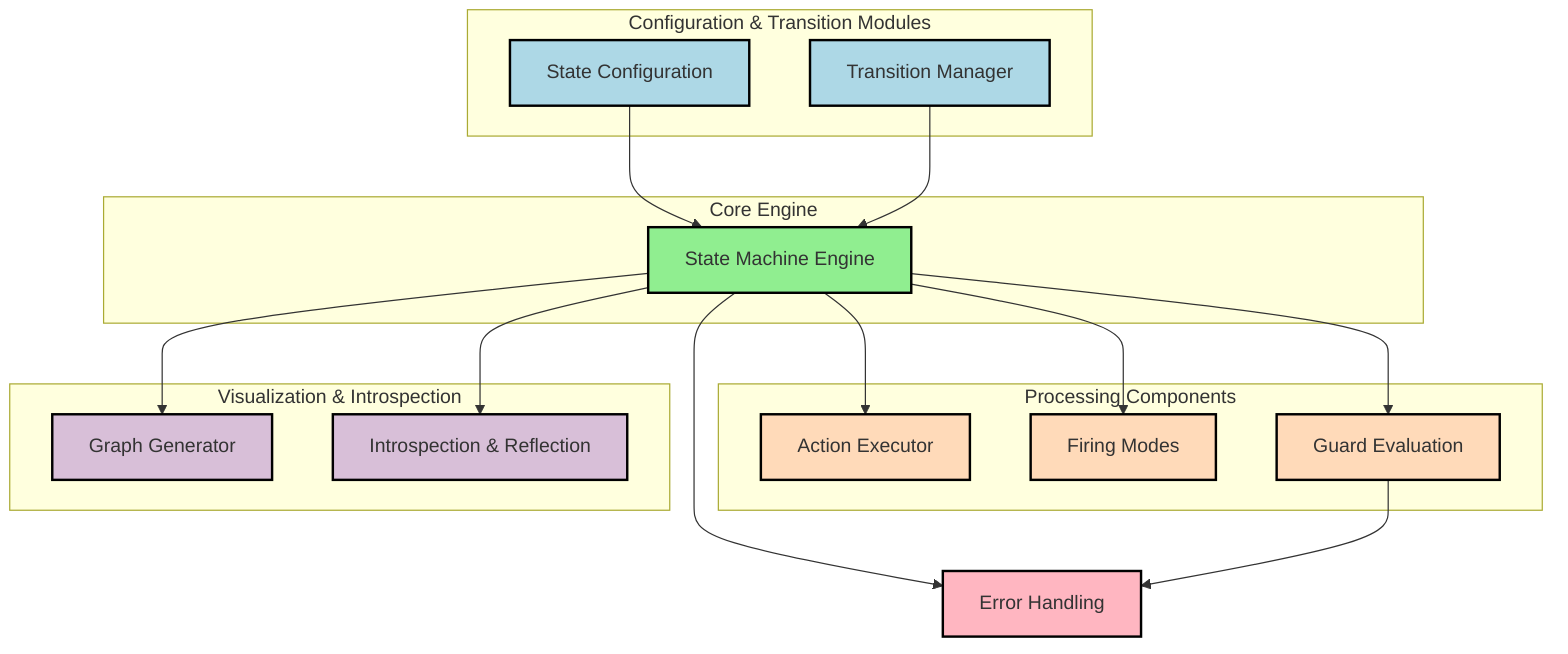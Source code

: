 graph TD
    subgraph "Configuration & Transition Modules"
        CFG["State Configuration"]:::config
        TRANS["Transition Manager"]:::config
    end

    subgraph "Core Engine"
        CORE["State Machine Engine"]:::core
    end

    subgraph "Processing Components"
        ACT["Action Executor"]:::processing
        FIRE["Firing Modes"]:::processing
        GUARD["Guard Evaluation"]:::processing
    end

    subgraph "Visualization & Introspection"
        GRAPH["Graph Generator"]:::viz
        INTROSPECT["Introspection & Reflection"]:::viz
    end

    ERROR["Error Handling"]:::error

    CFG --> CORE
    TRANS --> CORE
    CORE --> ACT
    CORE --> FIRE
    CORE --> GUARD
    CORE --> GRAPH
    CORE --> INTROSPECT
    CORE --> ERROR
    GUARD --> ERROR

    click CORE "https://github.com/alti3/stateless-py/blob/main/src/stateless/state_machine.py"
    click CFG "https://github.com/alti3/stateless-py/blob/main/src/stateless/state_configuration.py"
    click TRANS "https://github.com/alti3/stateless-py/blob/main/src/stateless/transition.py"
    click ACT "https://github.com/alti3/stateless-py/blob/main/src/stateless/actions.py"
    click FIRE "https://github.com/alti3/stateless-py/blob/main/src/stateless/firing_modes.py"
    click GUARD "https://github.com/alti3/stateless-py/blob/main/src/stateless/guards.py"
    click GRAPH "https://github.com/alti3/stateless-py/blob/main/src/stateless/graph.py"
    click INTROSPECT "https://github.com/alti3/stateless-py/blob/main/src/stateless/reflection.py"
    click ERROR "https://github.com/alti3/stateless-py/blob/main/src/stateless/exceptions.py"

    classDef config fill:#ADD8E6,stroke:#000,stroke-width:2px;
    classDef core fill:#90EE90,stroke:#000,stroke-width:2px;
    classDef processing fill:#FFDAB9,stroke:#000,stroke-width:2px;
    classDef viz fill:#D8BFD8,stroke:#000,stroke-width:2px;
    classDef error fill:#FFB6C1,stroke:#000,stroke-width:2px;